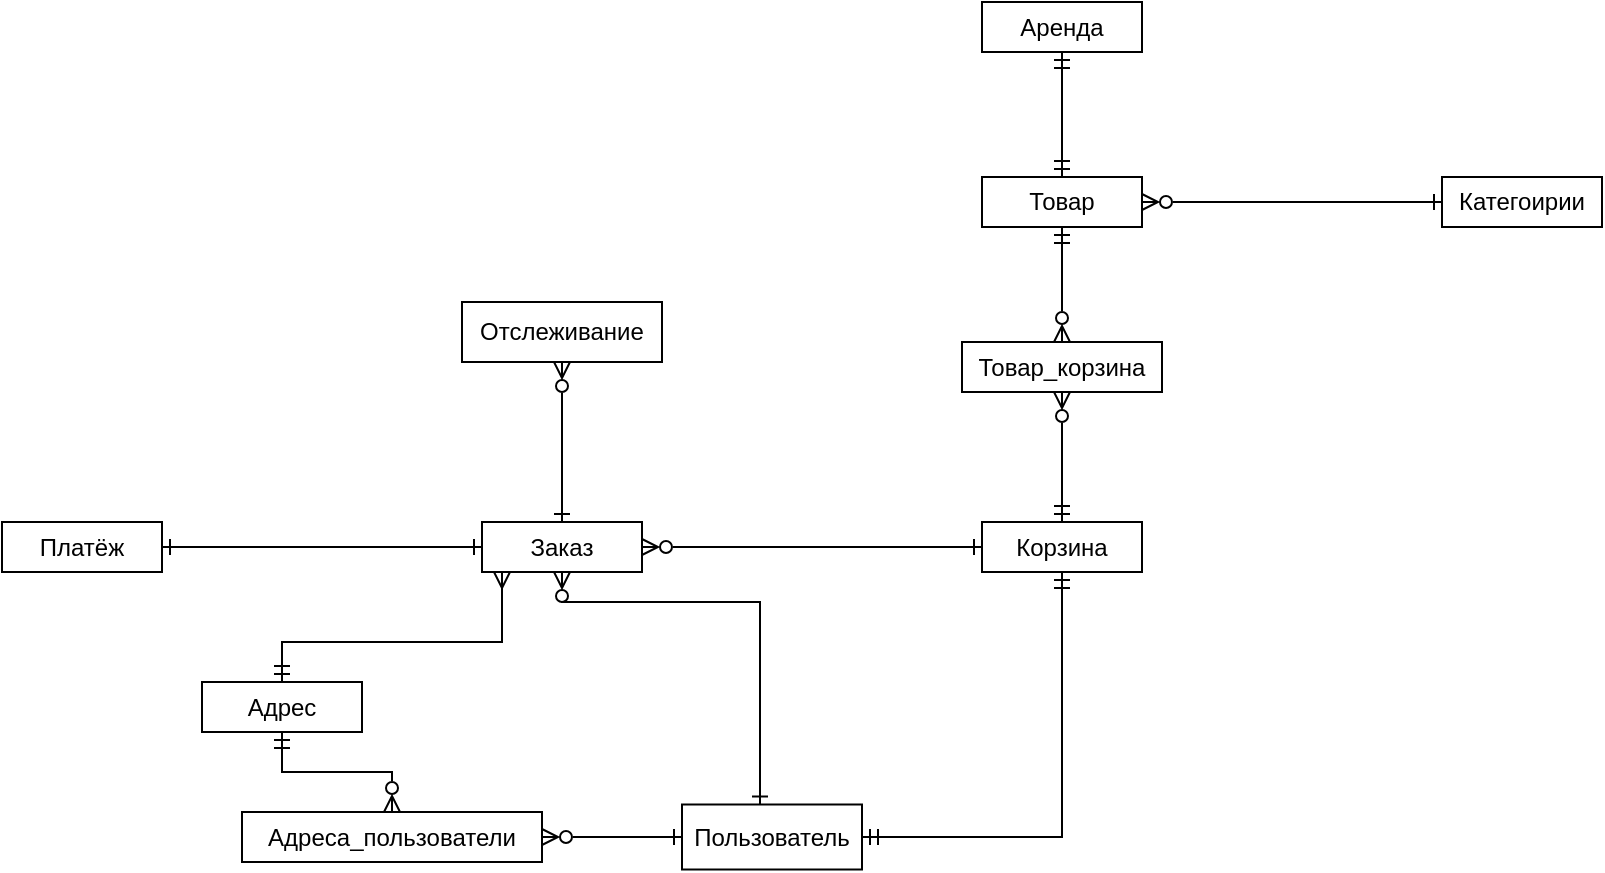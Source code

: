 <mxfile version="24.4.15" type="github">
  <diagram name="Страница — 1" id="Mmt49PfAmUUD6BtU_sEv">
    <mxGraphModel dx="1647" dy="579" grid="1" gridSize="10" guides="1" tooltips="1" connect="1" arrows="1" fold="1" page="1" pageScale="1" pageWidth="827" pageHeight="1169" math="0" shadow="0">
      <root>
        <mxCell id="0" />
        <mxCell id="1" parent="0" />
        <mxCell id="HtdtYxYUlO2KyavMWP_j-6" style="edgeStyle=orthogonalEdgeStyle;rounded=0;orthogonalLoop=1;jettySize=auto;html=1;startArrow=ERmandOne;startFill=0;endArrow=ERmandOne;endFill=0;" edge="1" parent="1" source="wgMiWjdYJrQva8xjQtmw-7" target="wgMiWjdYJrQva8xjQtmw-14">
          <mxGeometry relative="1" as="geometry">
            <mxPoint x="530" y="470" as="targetPoint" />
          </mxGeometry>
        </mxCell>
        <mxCell id="HtdtYxYUlO2KyavMWP_j-8" style="edgeStyle=orthogonalEdgeStyle;rounded=0;orthogonalLoop=1;jettySize=auto;html=1;endArrow=ERzeroToMany;endFill=0;startArrow=ERone;startFill=0;" edge="1" parent="1" source="wgMiWjdYJrQva8xjQtmw-7" target="wgMiWjdYJrQva8xjQtmw-10">
          <mxGeometry relative="1" as="geometry">
            <Array as="points">
              <mxPoint x="369" y="480" />
              <mxPoint x="270" y="480" />
            </Array>
          </mxGeometry>
        </mxCell>
        <mxCell id="wgMiWjdYJrQva8xjQtmw-7" value="Пользователь" style="rounded=0;whiteSpace=wrap;html=1;" parent="1" vertex="1">
          <mxGeometry x="330" y="581.25" width="90" height="32.5" as="geometry" />
        </mxCell>
        <mxCell id="HtdtYxYUlO2KyavMWP_j-5" style="edgeStyle=orthogonalEdgeStyle;rounded=0;orthogonalLoop=1;jettySize=auto;html=1;startArrow=ERmandOne;startFill=0;endArrow=ERmany;endFill=0;" edge="1" parent="1" source="wgMiWjdYJrQva8xjQtmw-8" target="wgMiWjdYJrQva8xjQtmw-10">
          <mxGeometry relative="1" as="geometry">
            <Array as="points">
              <mxPoint x="130" y="500" />
              <mxPoint x="240" y="500" />
            </Array>
          </mxGeometry>
        </mxCell>
        <mxCell id="HtdtYxYUlO2KyavMWP_j-10" style="edgeStyle=orthogonalEdgeStyle;rounded=0;orthogonalLoop=1;jettySize=auto;html=1;entryX=0.5;entryY=0;entryDx=0;entryDy=0;startArrow=ERmandOne;startFill=0;endArrow=ERzeroToMany;endFill=0;" edge="1" parent="1" source="wgMiWjdYJrQva8xjQtmw-8" target="HtdtYxYUlO2KyavMWP_j-9">
          <mxGeometry relative="1" as="geometry" />
        </mxCell>
        <mxCell id="wgMiWjdYJrQva8xjQtmw-8" value="Адрес" style="rounded=0;whiteSpace=wrap;html=1;" parent="1" vertex="1">
          <mxGeometry x="90" y="520" width="80" height="25" as="geometry" />
        </mxCell>
        <mxCell id="HtdtYxYUlO2KyavMWP_j-2" style="edgeStyle=orthogonalEdgeStyle;rounded=0;orthogonalLoop=1;jettySize=auto;html=1;exitX=1;exitY=0.5;exitDx=0;exitDy=0;entryX=0;entryY=0.5;entryDx=0;entryDy=0;endArrow=ERone;endFill=0;startArrow=ERone;startFill=0;" edge="1" parent="1" source="wgMiWjdYJrQva8xjQtmw-9" target="wgMiWjdYJrQva8xjQtmw-10">
          <mxGeometry relative="1" as="geometry" />
        </mxCell>
        <mxCell id="wgMiWjdYJrQva8xjQtmw-9" value="Платёж" style="rounded=0;whiteSpace=wrap;html=1;" parent="1" vertex="1">
          <mxGeometry x="-10" y="440" width="80" height="25" as="geometry" />
        </mxCell>
        <mxCell id="HtdtYxYUlO2KyavMWP_j-13" style="edgeStyle=orthogonalEdgeStyle;rounded=0;orthogonalLoop=1;jettySize=auto;html=1;entryX=0.5;entryY=1;entryDx=0;entryDy=0;endArrow=ERzeroToMany;endFill=0;startArrow=ERone;startFill=0;" edge="1" parent="1" source="wgMiWjdYJrQva8xjQtmw-10" target="wgMiWjdYJrQva8xjQtmw-11">
          <mxGeometry relative="1" as="geometry" />
        </mxCell>
        <mxCell id="wgMiWjdYJrQva8xjQtmw-10" value="Заказ" style="rounded=0;whiteSpace=wrap;html=1;" parent="1" vertex="1">
          <mxGeometry x="230" y="440" width="80" height="25" as="geometry" />
        </mxCell>
        <mxCell id="wgMiWjdYJrQva8xjQtmw-11" value="Отслеживание" style="rounded=0;whiteSpace=wrap;html=1;" parent="1" vertex="1">
          <mxGeometry x="220" y="330" width="100" height="30" as="geometry" />
        </mxCell>
        <mxCell id="HtdtYxYUlO2KyavMWP_j-12" style="edgeStyle=orthogonalEdgeStyle;rounded=0;orthogonalLoop=1;jettySize=auto;html=1;entryX=1;entryY=0.5;entryDx=0;entryDy=0;startArrow=ERone;startFill=0;endArrow=ERzeroToMany;endFill=0;" edge="1" parent="1" source="wgMiWjdYJrQva8xjQtmw-14" target="wgMiWjdYJrQva8xjQtmw-10">
          <mxGeometry relative="1" as="geometry" />
        </mxCell>
        <mxCell id="HtdtYxYUlO2KyavMWP_j-16" style="edgeStyle=orthogonalEdgeStyle;rounded=0;orthogonalLoop=1;jettySize=auto;html=1;startArrow=ERmandOne;startFill=0;endArrow=ERzeroToMany;endFill=0;" edge="1" parent="1" source="wgMiWjdYJrQva8xjQtmw-14" target="HtdtYxYUlO2KyavMWP_j-14">
          <mxGeometry relative="1" as="geometry" />
        </mxCell>
        <mxCell id="wgMiWjdYJrQva8xjQtmw-14" value="Корзина" style="rounded=0;whiteSpace=wrap;html=1;" parent="1" vertex="1">
          <mxGeometry x="480" y="440" width="80" height="25" as="geometry" />
        </mxCell>
        <mxCell id="HtdtYxYUlO2KyavMWP_j-18" style="edgeStyle=orthogonalEdgeStyle;rounded=0;orthogonalLoop=1;jettySize=auto;html=1;endArrow=ERone;endFill=0;startArrow=ERzeroToMany;startFill=0;" edge="1" parent="1" source="wgMiWjdYJrQva8xjQtmw-15" target="wgMiWjdYJrQva8xjQtmw-19">
          <mxGeometry relative="1" as="geometry" />
        </mxCell>
        <mxCell id="HtdtYxYUlO2KyavMWP_j-20" style="edgeStyle=orthogonalEdgeStyle;rounded=0;orthogonalLoop=1;jettySize=auto;html=1;entryX=0.5;entryY=0;entryDx=0;entryDy=0;endArrow=ERzeroToMany;endFill=0;startArrow=ERmandOne;startFill=0;" edge="1" parent="1" source="wgMiWjdYJrQva8xjQtmw-15" target="HtdtYxYUlO2KyavMWP_j-14">
          <mxGeometry relative="1" as="geometry" />
        </mxCell>
        <mxCell id="wgMiWjdYJrQva8xjQtmw-15" value="Товар" style="rounded=0;whiteSpace=wrap;html=1;" parent="1" vertex="1">
          <mxGeometry x="480" y="267.5" width="80" height="25" as="geometry" />
        </mxCell>
        <mxCell id="wgMiWjdYJrQva8xjQtmw-19" value="Категоирии" style="rounded=0;whiteSpace=wrap;html=1;" parent="1" vertex="1">
          <mxGeometry x="710" y="267.5" width="80" height="25" as="geometry" />
        </mxCell>
        <mxCell id="HtdtYxYUlO2KyavMWP_j-19" style="edgeStyle=orthogonalEdgeStyle;rounded=0;orthogonalLoop=1;jettySize=auto;html=1;entryX=0.5;entryY=0;entryDx=0;entryDy=0;endArrow=ERmandOne;endFill=0;startArrow=ERmandOne;startFill=0;" edge="1" parent="1" source="6BoKyWhclUeG_ZjZ-14N-70" target="wgMiWjdYJrQva8xjQtmw-15">
          <mxGeometry relative="1" as="geometry" />
        </mxCell>
        <mxCell id="6BoKyWhclUeG_ZjZ-14N-70" value="Аренда" style="rounded=0;whiteSpace=wrap;html=1;" parent="1" vertex="1">
          <mxGeometry x="480" y="180" width="80" height="25" as="geometry" />
        </mxCell>
        <mxCell id="HtdtYxYUlO2KyavMWP_j-11" style="edgeStyle=orthogonalEdgeStyle;rounded=0;orthogonalLoop=1;jettySize=auto;html=1;entryX=0;entryY=0.5;entryDx=0;entryDy=0;endArrow=ERone;endFill=0;startArrow=ERzeroToMany;startFill=0;" edge="1" parent="1" source="HtdtYxYUlO2KyavMWP_j-9" target="wgMiWjdYJrQva8xjQtmw-7">
          <mxGeometry relative="1" as="geometry" />
        </mxCell>
        <mxCell id="HtdtYxYUlO2KyavMWP_j-9" value="Адреса_пользователи" style="rounded=0;whiteSpace=wrap;html=1;" vertex="1" parent="1">
          <mxGeometry x="110" y="585" width="150" height="25" as="geometry" />
        </mxCell>
        <mxCell id="HtdtYxYUlO2KyavMWP_j-14" value="Товар_корзина" style="rounded=0;whiteSpace=wrap;html=1;" vertex="1" parent="1">
          <mxGeometry x="470" y="350" width="100" height="25" as="geometry" />
        </mxCell>
      </root>
    </mxGraphModel>
  </diagram>
</mxfile>
